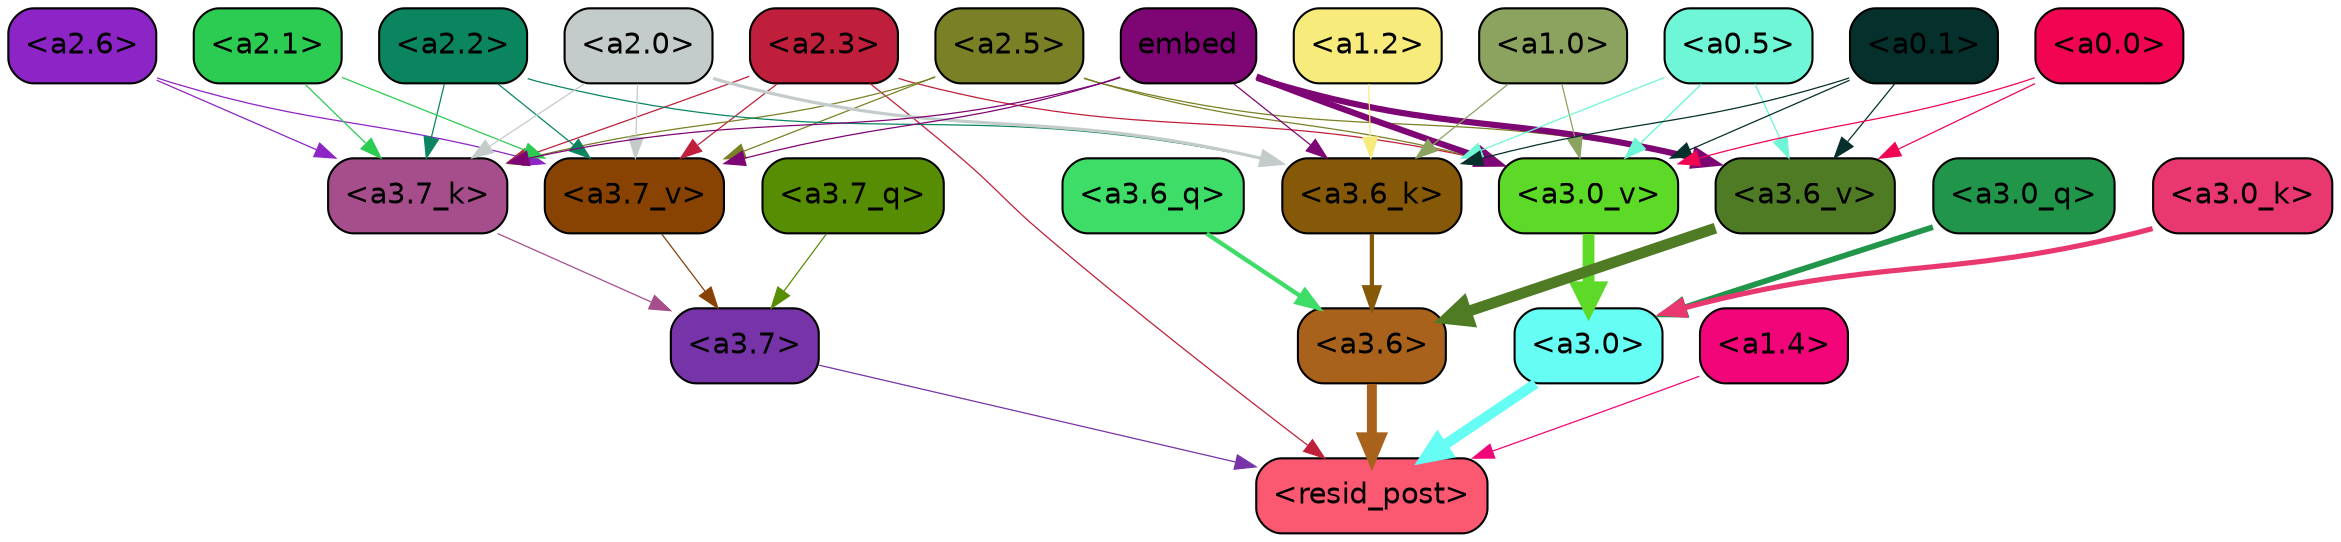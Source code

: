 strict digraph "" {
	graph [bgcolor=transparent,
		layout=dot,
		overlap=false,
		splines=true
	];
	"<a3.7>"	[color=black,
		fillcolor="#7733a8",
		fontname=Helvetica,
		shape=box,
		style="filled, rounded"];
	"<resid_post>"	[color=black,
		fillcolor="#fa5971",
		fontname=Helvetica,
		shape=box,
		style="filled, rounded"];
	"<a3.7>" -> "<resid_post>"	[color="#7733a8",
		penwidth=0.6];
	"<a3.6>"	[color=black,
		fillcolor="#a8621b",
		fontname=Helvetica,
		shape=box,
		style="filled, rounded"];
	"<a3.6>" -> "<resid_post>"	[color="#a8621b",
		penwidth=4.753257989883423];
	"<a3.0>"	[color=black,
		fillcolor="#65fdf4",
		fontname=Helvetica,
		shape=box,
		style="filled, rounded"];
	"<a3.0>" -> "<resid_post>"	[color="#65fdf4",
		penwidth=4.90053927898407];
	"<a2.3>"	[color=black,
		fillcolor="#bf1f3a",
		fontname=Helvetica,
		shape=box,
		style="filled, rounded"];
	"<a2.3>" -> "<resid_post>"	[color="#bf1f3a",
		penwidth=0.6];
	"<a3.7_k>"	[color=black,
		fillcolor="#a64e8c",
		fontname=Helvetica,
		shape=box,
		style="filled, rounded"];
	"<a2.3>" -> "<a3.7_k>"	[color="#bf1f3a",
		penwidth=0.6];
	"<a3.7_v>"	[color=black,
		fillcolor="#884302",
		fontname=Helvetica,
		shape=box,
		style="filled, rounded"];
	"<a2.3>" -> "<a3.7_v>"	[color="#bf1f3a",
		penwidth=0.6];
	"<a3.0_v>"	[color=black,
		fillcolor="#5cda27",
		fontname=Helvetica,
		shape=box,
		style="filled, rounded"];
	"<a2.3>" -> "<a3.0_v>"	[color="#bf1f3a",
		penwidth=0.6];
	"<a1.4>"	[color=black,
		fillcolor="#f20579",
		fontname=Helvetica,
		shape=box,
		style="filled, rounded"];
	"<a1.4>" -> "<resid_post>"	[color="#f20579",
		penwidth=0.6];
	"<a3.7_q>"	[color=black,
		fillcolor="#578d03",
		fontname=Helvetica,
		shape=box,
		style="filled, rounded"];
	"<a3.7_q>" -> "<a3.7>"	[color="#578d03",
		penwidth=0.6];
	"<a3.6_q>"	[color=black,
		fillcolor="#3edd68",
		fontname=Helvetica,
		shape=box,
		style="filled, rounded"];
	"<a3.6_q>" -> "<a3.6>"	[color="#3edd68",
		penwidth=2.091020345687866];
	"<a3.0_q>"	[color=black,
		fillcolor="#219549",
		fontname=Helvetica,
		shape=box,
		style="filled, rounded"];
	"<a3.0_q>" -> "<a3.0>"	[color="#219549",
		penwidth=2.7421876192092896];
	"<a3.7_k>" -> "<a3.7>"	[color="#a64e8c",
		penwidth=0.6];
	"<a3.6_k>"	[color=black,
		fillcolor="#865909",
		fontname=Helvetica,
		shape=box,
		style="filled, rounded"];
	"<a3.6_k>" -> "<a3.6>"	[color="#865909",
		penwidth=2.048597991466522];
	"<a3.0_k>"	[color=black,
		fillcolor="#e8386f",
		fontname=Helvetica,
		shape=box,
		style="filled, rounded"];
	"<a3.0_k>" -> "<a3.0>"	[color="#e8386f",
		penwidth=2.476402521133423];
	"<a3.7_v>" -> "<a3.7>"	[color="#884302",
		penwidth=0.6];
	"<a3.6_v>"	[color=black,
		fillcolor="#4e7b24",
		fontname=Helvetica,
		shape=box,
		style="filled, rounded"];
	"<a3.6_v>" -> "<a3.6>"	[color="#4e7b24",
		penwidth=5.2550448179244995];
	"<a3.0_v>" -> "<a3.0>"	[color="#5cda27",
		penwidth=5.652270674705505];
	"<a2.6>"	[color=black,
		fillcolor="#8d24c6",
		fontname=Helvetica,
		shape=box,
		style="filled, rounded"];
	"<a2.6>" -> "<a3.7_k>"	[color="#8d24c6",
		penwidth=0.6];
	"<a2.6>" -> "<a3.7_v>"	[color="#8d24c6",
		penwidth=0.6];
	"<a2.5>"	[color=black,
		fillcolor="#7a8025",
		fontname=Helvetica,
		shape=box,
		style="filled, rounded"];
	"<a2.5>" -> "<a3.7_k>"	[color="#7a8025",
		penwidth=0.6];
	"<a2.5>" -> "<a3.7_v>"	[color="#7a8025",
		penwidth=0.6];
	"<a2.5>" -> "<a3.6_v>"	[color="#7a8025",
		penwidth=0.6];
	"<a2.5>" -> "<a3.0_v>"	[color="#7a8025",
		penwidth=0.6];
	"<a2.2>"	[color=black,
		fillcolor="#0a855f",
		fontname=Helvetica,
		shape=box,
		style="filled, rounded"];
	"<a2.2>" -> "<a3.7_k>"	[color="#0a855f",
		penwidth=0.6];
	"<a2.2>" -> "<a3.6_k>"	[color="#0a855f",
		penwidth=0.6];
	"<a2.2>" -> "<a3.7_v>"	[color="#0a855f",
		penwidth=0.6];
	"<a2.1>"	[color=black,
		fillcolor="#2ccb51",
		fontname=Helvetica,
		shape=box,
		style="filled, rounded"];
	"<a2.1>" -> "<a3.7_k>"	[color="#2ccb51",
		penwidth=0.6];
	"<a2.1>" -> "<a3.7_v>"	[color="#2ccb51",
		penwidth=0.6];
	"<a2.0>"	[color=black,
		fillcolor="#c3ccca",
		fontname=Helvetica,
		shape=box,
		style="filled, rounded"];
	"<a2.0>" -> "<a3.7_k>"	[color="#c3ccca",
		penwidth=0.6];
	"<a2.0>" -> "<a3.6_k>"	[color="#c3ccca",
		penwidth=1.5290023684501648];
	"<a2.0>" -> "<a3.7_v>"	[color="#c3ccca",
		penwidth=0.6];
	embed	[color=black,
		fillcolor="#7e0574",
		fontname=Helvetica,
		shape=box,
		style="filled, rounded"];
	embed -> "<a3.7_k>"	[color="#7e0574",
		penwidth=0.6];
	embed -> "<a3.6_k>"	[color="#7e0574",
		penwidth=0.6];
	embed -> "<a3.7_v>"	[color="#7e0574",
		penwidth=0.6];
	embed -> "<a3.6_v>"	[color="#7e0574",
		penwidth=2.9556376338005066];
	embed -> "<a3.0_v>"	[color="#7e0574",
		penwidth=2.972973108291626];
	"<a1.2>"	[color=black,
		fillcolor="#f7eb7b",
		fontname=Helvetica,
		shape=box,
		style="filled, rounded"];
	"<a1.2>" -> "<a3.6_k>"	[color="#f7eb7b",
		penwidth=0.6];
	"<a1.0>"	[color=black,
		fillcolor="#8ca25f",
		fontname=Helvetica,
		shape=box,
		style="filled, rounded"];
	"<a1.0>" -> "<a3.6_k>"	[color="#8ca25f",
		penwidth=0.6];
	"<a1.0>" -> "<a3.0_v>"	[color="#8ca25f",
		penwidth=0.6];
	"<a0.5>"	[color=black,
		fillcolor="#6ef6d6",
		fontname=Helvetica,
		shape=box,
		style="filled, rounded"];
	"<a0.5>" -> "<a3.6_k>"	[color="#6ef6d6",
		penwidth=0.6];
	"<a0.5>" -> "<a3.6_v>"	[color="#6ef6d6",
		penwidth=0.6];
	"<a0.5>" -> "<a3.0_v>"	[color="#6ef6d6",
		penwidth=0.6790935099124908];
	"<a0.1>"	[color=black,
		fillcolor="#06302c",
		fontname=Helvetica,
		shape=box,
		style="filled, rounded"];
	"<a0.1>" -> "<a3.6_k>"	[color="#06302c",
		penwidth=0.6];
	"<a0.1>" -> "<a3.6_v>"	[color="#06302c",
		penwidth=0.6];
	"<a0.1>" -> "<a3.0_v>"	[color="#06302c",
		penwidth=0.6];
	"<a0.0>"	[color=black,
		fillcolor="#f10452",
		fontname=Helvetica,
		shape=box,
		style="filled, rounded"];
	"<a0.0>" -> "<a3.6_v>"	[color="#f10452",
		penwidth=0.6];
	"<a0.0>" -> "<a3.0_v>"	[color="#f10452",
		penwidth=0.6];
}
